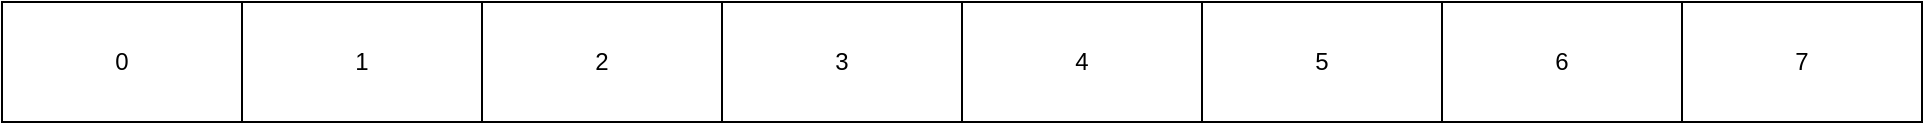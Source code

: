 <mxfile>
    <diagram id="X-forIMVBAiD1OZfIlGg" name="Page-1">
        <mxGraphModel dx="1087" dy="527" grid="1" gridSize="10" guides="1" tooltips="1" connect="1" arrows="1" fold="1" page="1" pageScale="1" pageWidth="1169" pageHeight="827" math="0" shadow="0">
            <root>
                <mxCell id="0"/>
                <mxCell id="1" parent="0"/>
                <mxCell id="2" value="0" style="rounded=0;whiteSpace=wrap;html=1;" vertex="1" parent="1">
                    <mxGeometry x="40" y="80" width="120" height="60" as="geometry"/>
                </mxCell>
                <mxCell id="3" value="1" style="rounded=0;whiteSpace=wrap;html=1;" vertex="1" parent="1">
                    <mxGeometry x="160" y="80" width="120" height="60" as="geometry"/>
                </mxCell>
                <mxCell id="4" value="2" style="rounded=0;whiteSpace=wrap;html=1;" vertex="1" parent="1">
                    <mxGeometry x="280" y="80" width="120" height="60" as="geometry"/>
                </mxCell>
                <mxCell id="5" value="3" style="rounded=0;whiteSpace=wrap;html=1;" vertex="1" parent="1">
                    <mxGeometry x="400" y="80" width="120" height="60" as="geometry"/>
                </mxCell>
                <mxCell id="6" value="4" style="rounded=0;whiteSpace=wrap;html=1;" vertex="1" parent="1">
                    <mxGeometry x="520" y="80" width="120" height="60" as="geometry"/>
                </mxCell>
                <mxCell id="7" value="5" style="rounded=0;whiteSpace=wrap;html=1;" vertex="1" parent="1">
                    <mxGeometry x="640" y="80" width="120" height="60" as="geometry"/>
                </mxCell>
                <mxCell id="8" value="6" style="rounded=0;whiteSpace=wrap;html=1;" vertex="1" parent="1">
                    <mxGeometry x="760" y="80" width="120" height="60" as="geometry"/>
                </mxCell>
                <mxCell id="9" value="7" style="rounded=0;whiteSpace=wrap;html=1;" vertex="1" parent="1">
                    <mxGeometry x="880" y="80" width="120" height="60" as="geometry"/>
                </mxCell>
            </root>
        </mxGraphModel>
    </diagram>
</mxfile>